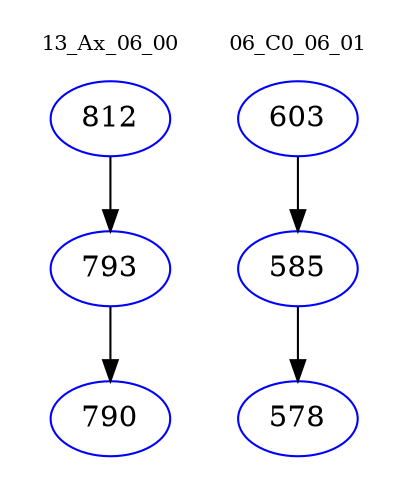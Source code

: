 digraph{
subgraph cluster_0 {
color = white
label = "13_Ax_06_00";
fontsize=10;
T0_812 [label="812", color="blue"]
T0_812 -> T0_793 [color="black"]
T0_793 [label="793", color="blue"]
T0_793 -> T0_790 [color="black"]
T0_790 [label="790", color="blue"]
}
subgraph cluster_1 {
color = white
label = "06_C0_06_01";
fontsize=10;
T1_603 [label="603", color="blue"]
T1_603 -> T1_585 [color="black"]
T1_585 [label="585", color="blue"]
T1_585 -> T1_578 [color="black"]
T1_578 [label="578", color="blue"]
}
}
